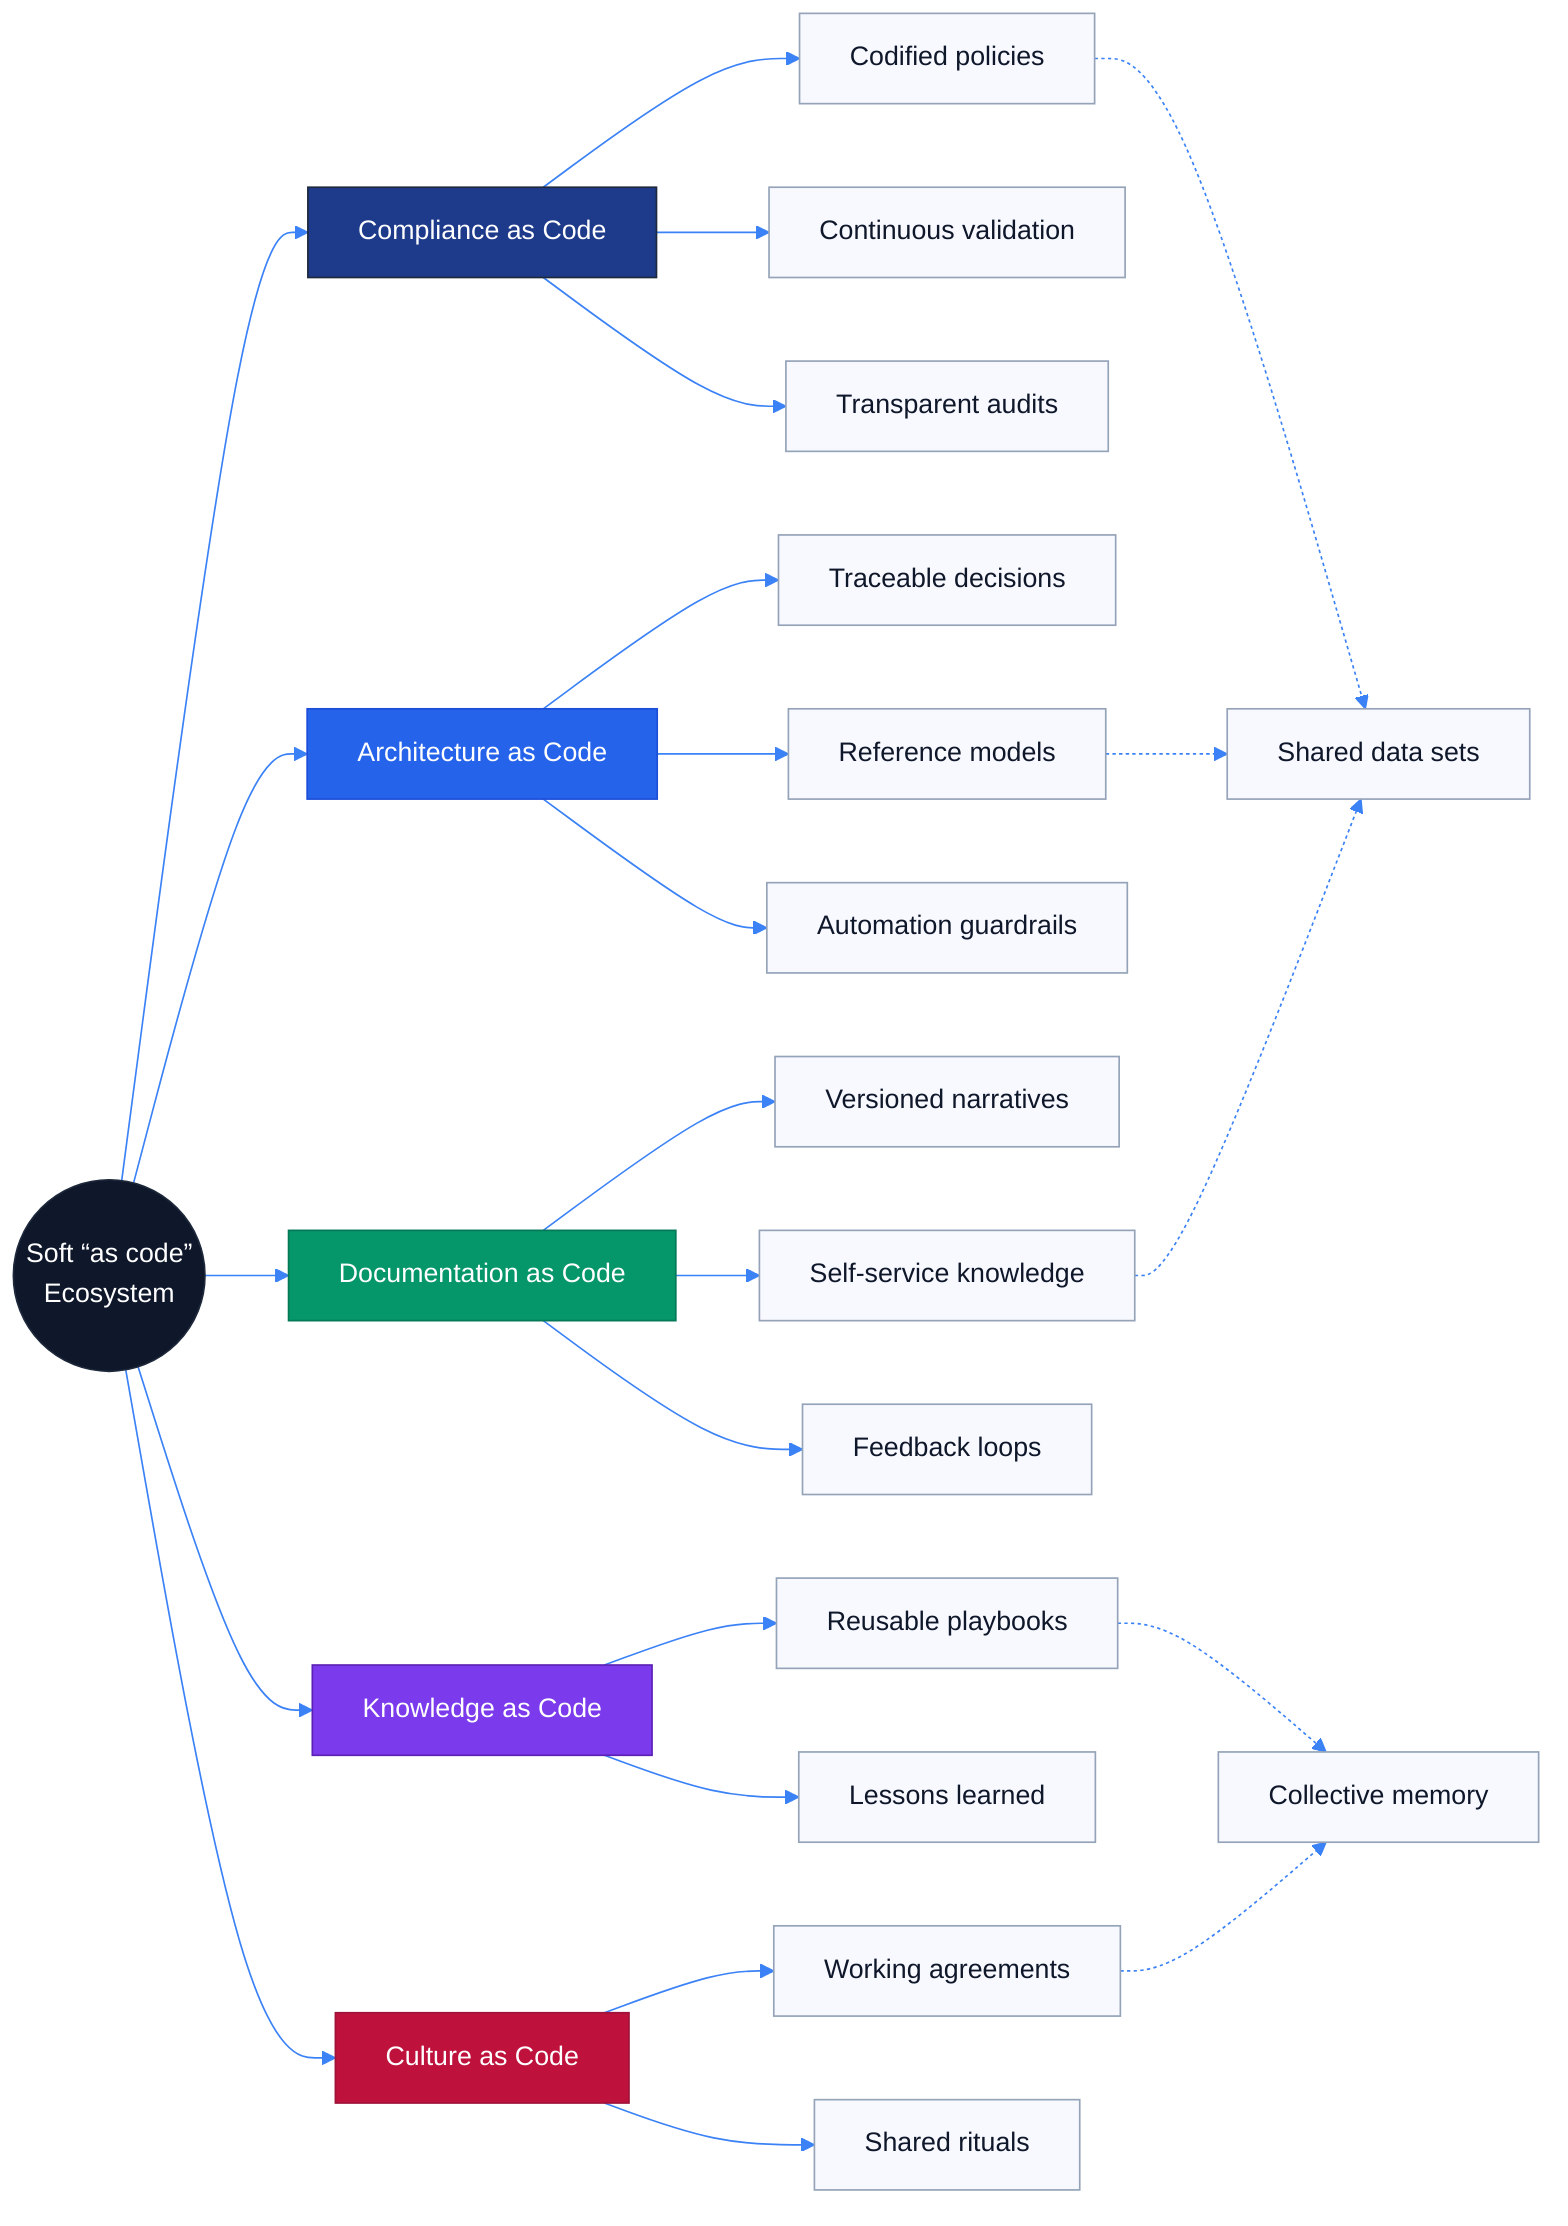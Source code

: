 ---
config:
  theme: 'base'
  themeVariables:
    primaryColor: '#1e3a8a'
    primaryTextColor: '#ffffff'
    primaryBorderColor: '#1e293b'
    lineColor: '#3b82f6'
    secondaryColor: '#059669'
    tertiaryColor: '#f8f9ff'
    edgeLabelBackground: '#ffffff'
---
graph LR
    A((Soft “as code”<br/>Ecosystem))

    A --> C[Compliance as Code]
    A --> R[Architecture as Code]
    A --> D[Documentation as Code]
    A --> K[Knowledge as Code]
    A --> U[Culture as Code]

    C --> C1[Codified policies]
    C --> C2[Continuous validation]
    C --> C3[Transparent audits]

    R --> R1[Traceable decisions]
    R --> R2[Reference models]
    R --> R3[Automation guardrails]

    D --> D1[Versioned narratives]
    D --> D2[Self-service knowledge]
    D --> D3[Feedback loops]

    K --> K1[Reusable playbooks]
    K --> K2[Lessons learned]

    U --> U1[Working agreements]
    U --> U2[Shared rituals]

    C1 -.-> S1[Shared data sets]
    R2 -.-> S1
    D2 -.-> S1
    K1 -.-> S2[Collective memory]
    U1 -.-> S2

    style A fill:#0f172a,stroke:#1e293b,color:#ffffff
    style C fill:#1e3a8a,stroke:#1e293b,color:#ffffff
    style R fill:#2563eb,stroke:#1d4ed8,color:#ffffff
    style D fill:#059669,stroke:#047857,color:#ffffff
    style K fill:#7c3aed,stroke:#5b21b6,color:#ffffff
    style U fill:#be123c,stroke:#9f1239,color:#ffffff

    classDef insight fill:#f8f9ff,stroke:#94a3b8,color:#0f172a
    class C1,C2,C3,R1,R2,R3,D1,D2,D3,K1,K2,U1,U2,S1,S2 insight
